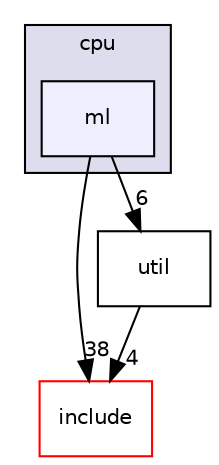 digraph "onnxruntime/onnxruntime/core/providers/cpu/ml" {
  compound=true
  node [ fontsize="10", fontname="Helvetica"];
  edge [ labelfontsize="10", labelfontname="Helvetica"];
  subgraph clusterdir_3683cb2698e6daed4ebbd4c1d451f237 {
    graph [ bgcolor="#ddddee", pencolor="black", label="cpu" fontname="Helvetica", fontsize="10", URL="dir_3683cb2698e6daed4ebbd4c1d451f237.html"]
  dir_0f465fdb2664842f4b8b872cef6b2331 [shape=box, label="ml", style="filled", fillcolor="#eeeeff", pencolor="black", URL="dir_0f465fdb2664842f4b8b872cef6b2331.html"];
  }
  dir_f44f875884e6b767c5658db22ccaab42 [shape=box label="include" fillcolor="white" style="filled" color="red" URL="dir_f44f875884e6b767c5658db22ccaab42.html"];
  dir_5d2c02da9f4b6260dad551789979fe21 [shape=box label="util" URL="dir_5d2c02da9f4b6260dad551789979fe21.html"];
  dir_0f465fdb2664842f4b8b872cef6b2331->dir_f44f875884e6b767c5658db22ccaab42 [headlabel="38", labeldistance=1.5 headhref="dir_000054_000008.html"];
  dir_0f465fdb2664842f4b8b872cef6b2331->dir_5d2c02da9f4b6260dad551789979fe21 [headlabel="6", labeldistance=1.5 headhref="dir_000054_000065.html"];
  dir_5d2c02da9f4b6260dad551789979fe21->dir_f44f875884e6b767c5658db22ccaab42 [headlabel="4", labeldistance=1.5 headhref="dir_000065_000008.html"];
}
